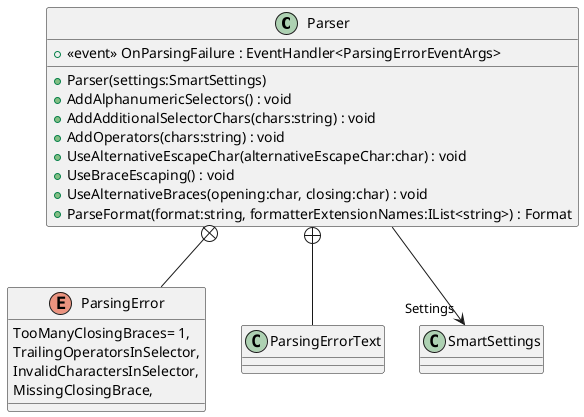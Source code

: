 @startuml
class Parser {
    +  <<event>> OnParsingFailure : EventHandler<ParsingErrorEventArgs> 
    + Parser(settings:SmartSettings)
    + AddAlphanumericSelectors() : void
    + AddAdditionalSelectorChars(chars:string) : void
    + AddOperators(chars:string) : void
    + UseAlternativeEscapeChar(alternativeEscapeChar:char) : void
    + UseBraceEscaping() : void
    + UseAlternativeBraces(opening:char, closing:char) : void
    + ParseFormat(format:string, formatterExtensionNames:IList<string>) : Format
}
enum ParsingError {
    TooManyClosingBraces= 1,
    TrailingOperatorsInSelector,
    InvalidCharactersInSelector,
    MissingClosingBrace,
}
class ParsingErrorText {
}
Parser --> "Settings" SmartSettings
Parser +-- ParsingError
Parser +-- ParsingErrorText
@enduml
